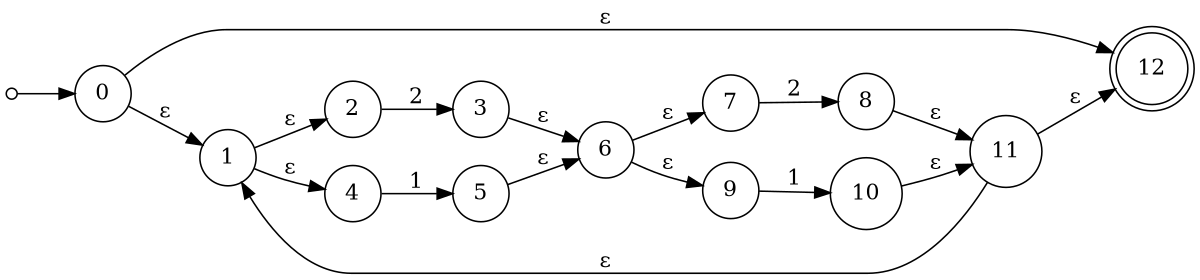 digraph {
	rankdir=LR size="8,5"
	node [shape=doublecircle]
	12
	node [shape=circle]
	start [label="" height=0.1 width=0.1]
	start -> 0 [label=""]
	0 -> 1 [label="ε"]
	0 -> 12 [label="ε"]
	1 -> 2 [label="ε"]
	1 -> 4 [label="ε"]
	2 -> 3 [label=2]
	4 -> 5 [label=1]
	3 -> 6 [label="ε"]
	5 -> 6 [label="ε"]
	6 -> 7 [label="ε"]
	6 -> 9 [label="ε"]
	7 -> 8 [label=2]
	9 -> 10 [label=1]
	8 -> 11 [label="ε"]
	10 -> 11 [label="ε"]
	11 -> 1 [label="ε"]
	11 -> 12 [label="ε"]
}
